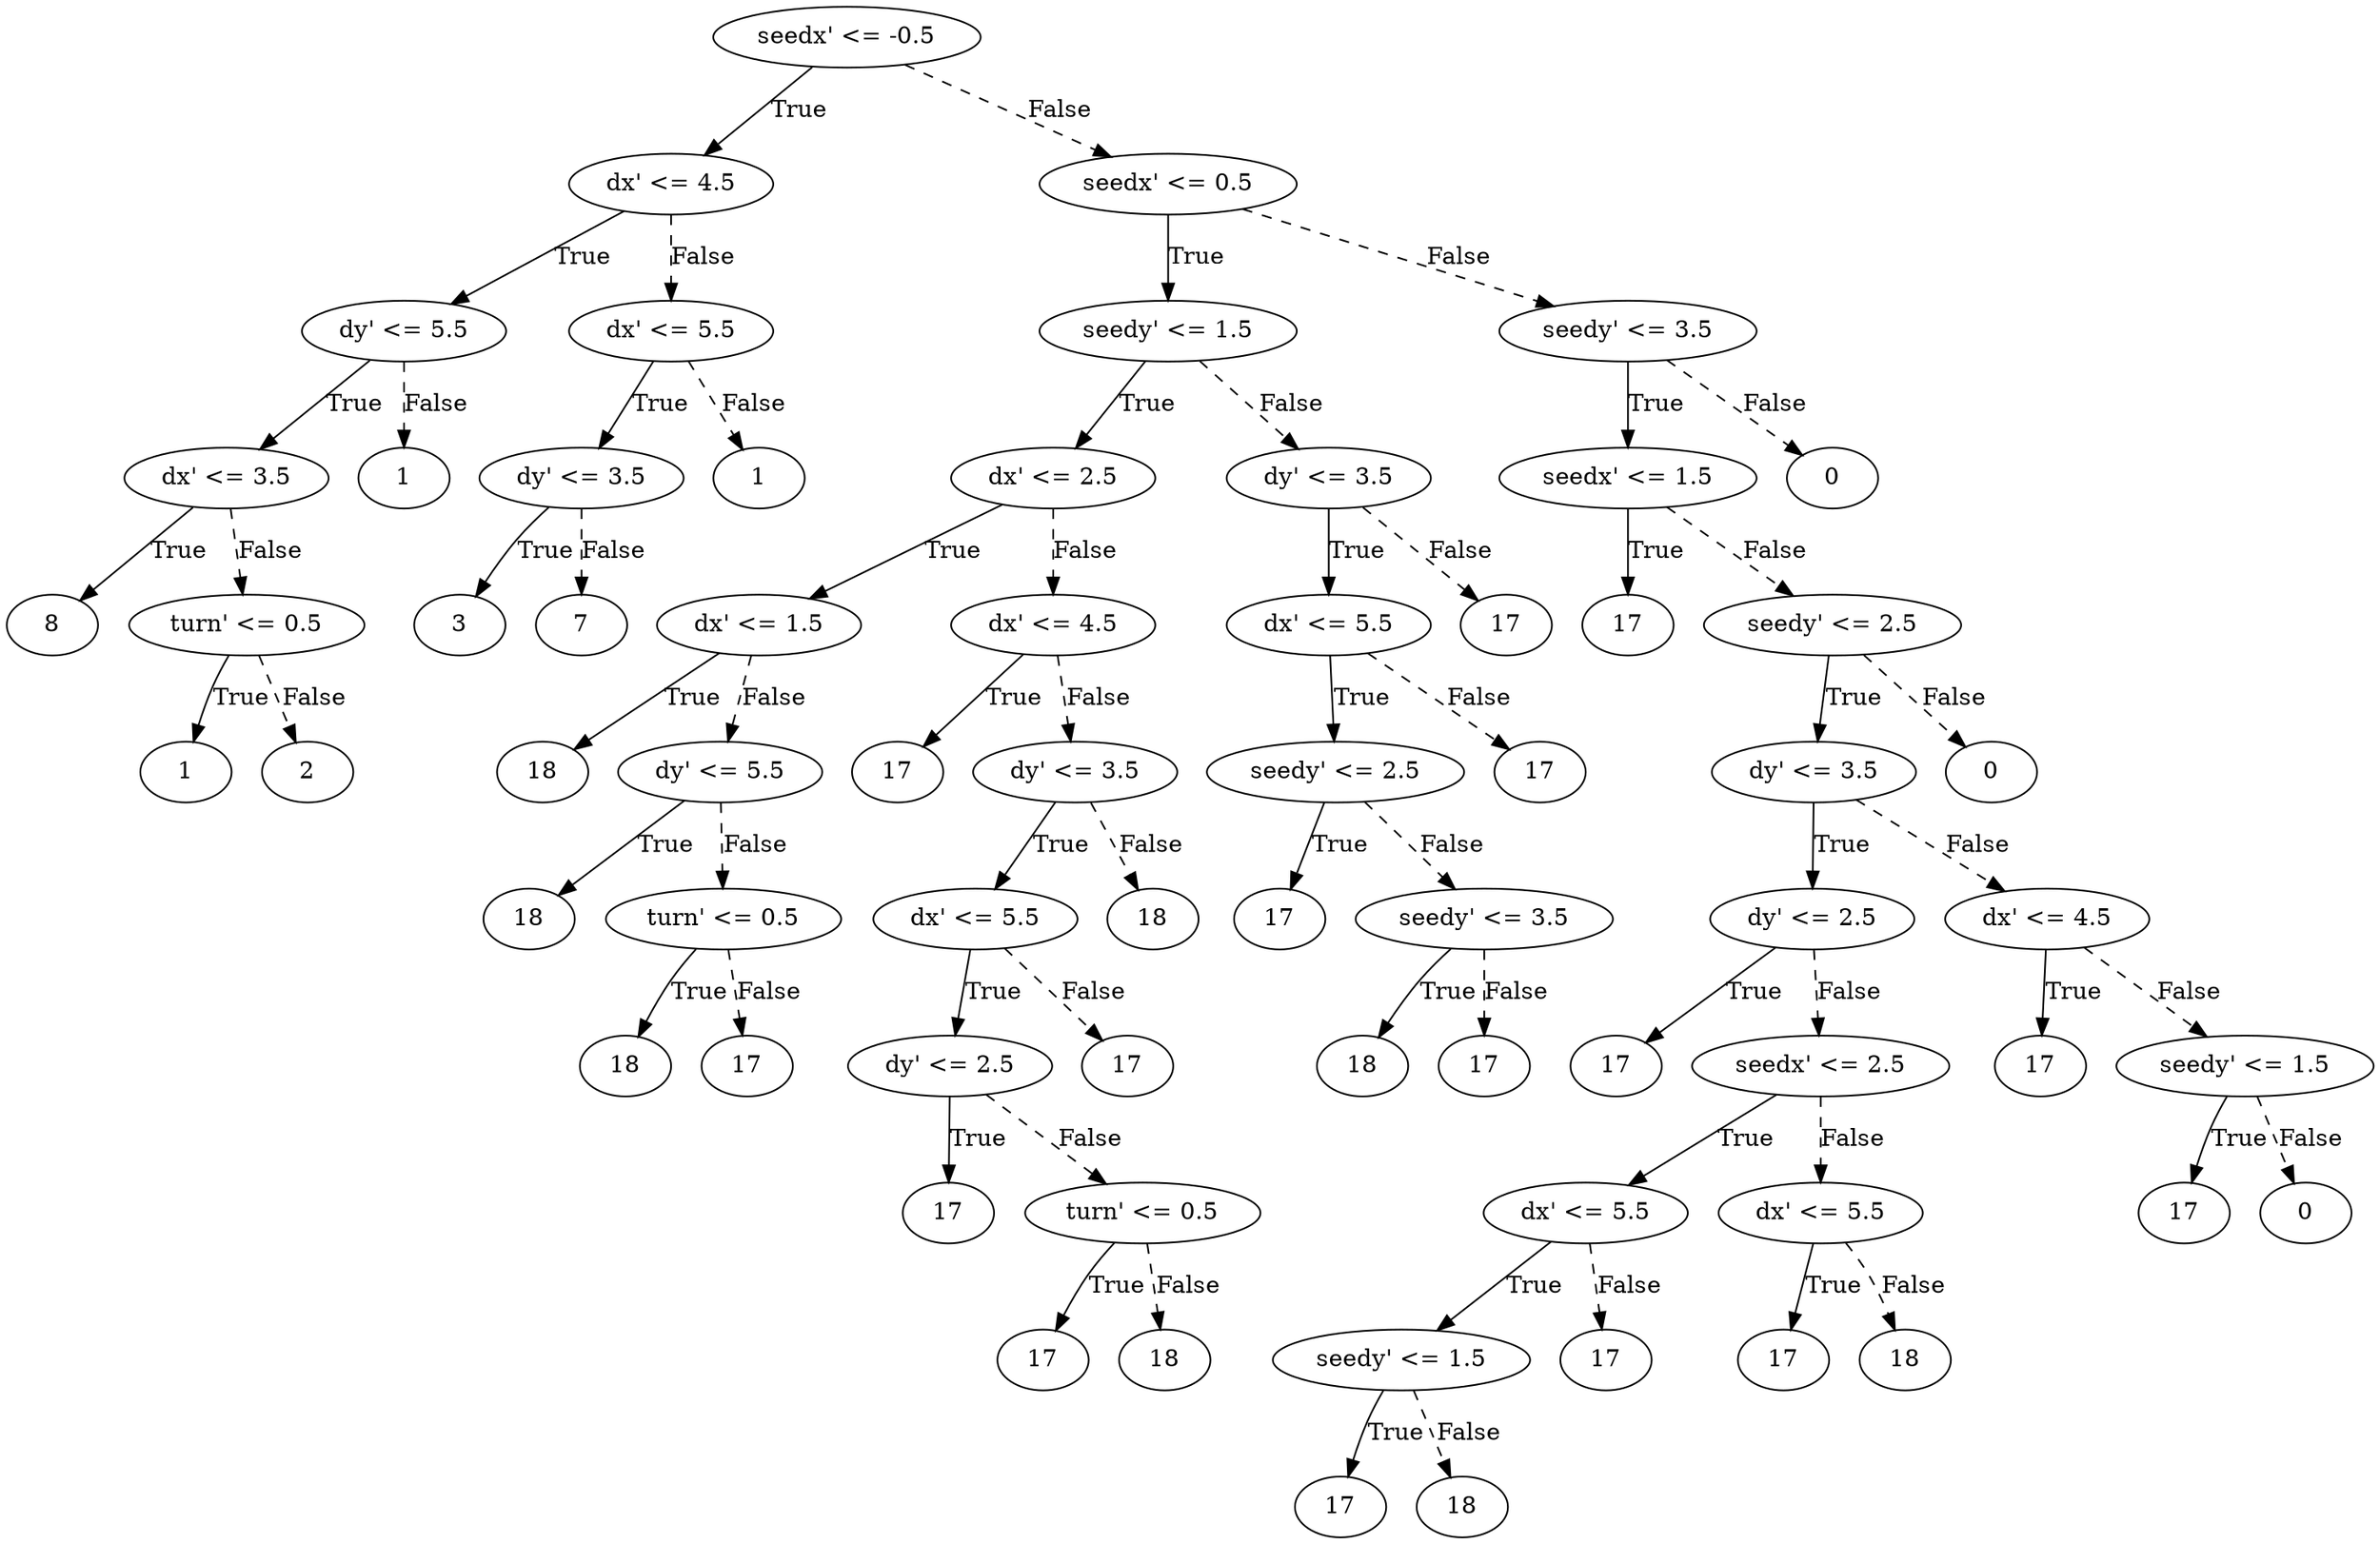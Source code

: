 digraph {
0 [label="seedx' <= -0.5"];
1 [label="dx' <= 4.5"];
2 [label="dy' <= 5.5"];
3 [label="dx' <= 3.5"];
4 [label="8"];
3 -> 4 [label="True"];
5 [label="turn' <= 0.5"];
6 [label="1"];
5 -> 6 [label="True"];
7 [label="2"];
5 -> 7 [style="dashed", label="False"];
3 -> 5 [style="dashed", label="False"];
2 -> 3 [label="True"];
8 [label="1"];
2 -> 8 [style="dashed", label="False"];
1 -> 2 [label="True"];
9 [label="dx' <= 5.5"];
10 [label="dy' <= 3.5"];
11 [label="3"];
10 -> 11 [label="True"];
12 [label="7"];
10 -> 12 [style="dashed", label="False"];
9 -> 10 [label="True"];
13 [label="1"];
9 -> 13 [style="dashed", label="False"];
1 -> 9 [style="dashed", label="False"];
0 -> 1 [label="True"];
14 [label="seedx' <= 0.5"];
15 [label="seedy' <= 1.5"];
16 [label="dx' <= 2.5"];
17 [label="dx' <= 1.5"];
18 [label="18"];
17 -> 18 [label="True"];
19 [label="dy' <= 5.5"];
20 [label="18"];
19 -> 20 [label="True"];
21 [label="turn' <= 0.5"];
22 [label="18"];
21 -> 22 [label="True"];
23 [label="17"];
21 -> 23 [style="dashed", label="False"];
19 -> 21 [style="dashed", label="False"];
17 -> 19 [style="dashed", label="False"];
16 -> 17 [label="True"];
24 [label="dx' <= 4.5"];
25 [label="17"];
24 -> 25 [label="True"];
26 [label="dy' <= 3.5"];
27 [label="dx' <= 5.5"];
28 [label="dy' <= 2.5"];
29 [label="17"];
28 -> 29 [label="True"];
30 [label="turn' <= 0.5"];
31 [label="17"];
30 -> 31 [label="True"];
32 [label="18"];
30 -> 32 [style="dashed", label="False"];
28 -> 30 [style="dashed", label="False"];
27 -> 28 [label="True"];
33 [label="17"];
27 -> 33 [style="dashed", label="False"];
26 -> 27 [label="True"];
34 [label="18"];
26 -> 34 [style="dashed", label="False"];
24 -> 26 [style="dashed", label="False"];
16 -> 24 [style="dashed", label="False"];
15 -> 16 [label="True"];
35 [label="dy' <= 3.5"];
36 [label="dx' <= 5.5"];
37 [label="seedy' <= 2.5"];
38 [label="17"];
37 -> 38 [label="True"];
39 [label="seedy' <= 3.5"];
40 [label="18"];
39 -> 40 [label="True"];
41 [label="17"];
39 -> 41 [style="dashed", label="False"];
37 -> 39 [style="dashed", label="False"];
36 -> 37 [label="True"];
42 [label="17"];
36 -> 42 [style="dashed", label="False"];
35 -> 36 [label="True"];
43 [label="17"];
35 -> 43 [style="dashed", label="False"];
15 -> 35 [style="dashed", label="False"];
14 -> 15 [label="True"];
44 [label="seedy' <= 3.5"];
45 [label="seedx' <= 1.5"];
46 [label="17"];
45 -> 46 [label="True"];
47 [label="seedy' <= 2.5"];
48 [label="dy' <= 3.5"];
49 [label="dy' <= 2.5"];
50 [label="17"];
49 -> 50 [label="True"];
51 [label="seedx' <= 2.5"];
52 [label="dx' <= 5.5"];
53 [label="seedy' <= 1.5"];
54 [label="17"];
53 -> 54 [label="True"];
55 [label="18"];
53 -> 55 [style="dashed", label="False"];
52 -> 53 [label="True"];
56 [label="17"];
52 -> 56 [style="dashed", label="False"];
51 -> 52 [label="True"];
57 [label="dx' <= 5.5"];
58 [label="17"];
57 -> 58 [label="True"];
59 [label="18"];
57 -> 59 [style="dashed", label="False"];
51 -> 57 [style="dashed", label="False"];
49 -> 51 [style="dashed", label="False"];
48 -> 49 [label="True"];
60 [label="dx' <= 4.5"];
61 [label="17"];
60 -> 61 [label="True"];
62 [label="seedy' <= 1.5"];
63 [label="17"];
62 -> 63 [label="True"];
64 [label="0"];
62 -> 64 [style="dashed", label="False"];
60 -> 62 [style="dashed", label="False"];
48 -> 60 [style="dashed", label="False"];
47 -> 48 [label="True"];
65 [label="0"];
47 -> 65 [style="dashed", label="False"];
45 -> 47 [style="dashed", label="False"];
44 -> 45 [label="True"];
66 [label="0"];
44 -> 66 [style="dashed", label="False"];
14 -> 44 [style="dashed", label="False"];
0 -> 14 [style="dashed", label="False"];

}